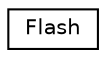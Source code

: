 digraph "Graphical Class Hierarchy"
{
  edge [fontname="Helvetica",fontsize="10",labelfontname="Helvetica",labelfontsize="10"];
  node [fontname="Helvetica",fontsize="10",shape=record];
  rankdir="LR";
  Node1 [label="Flash",height=0.2,width=0.4,color="black", fillcolor="white", style="filled",URL="$d0/d41/classFlash.html"];
}
